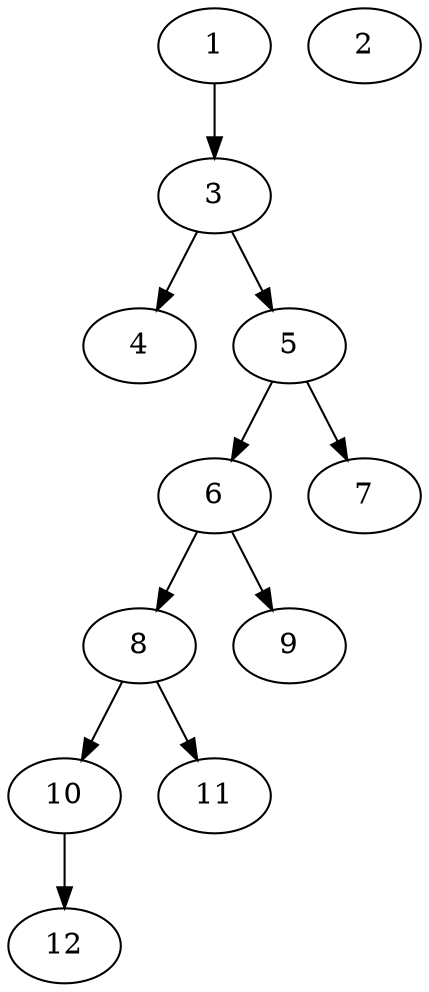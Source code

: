 // DAG (tier=1-easy, mode=compute, n=12, ccr=0.299, fat=0.424, density=0.382, regular=0.744, jump=0.030, mindata=262144, maxdata=2097152)
// DAG automatically generated by daggen at Sun Aug 24 16:33:32 2025
// /home/ermia/Project/Environments/daggen/bin/daggen --dot --ccr 0.299 --fat 0.424 --regular 0.744 --density 0.382 --jump 0.030 --mindata 262144 --maxdata 2097152 -n 12 
digraph G {
  1 [size="490678148758050", alpha="0.09", expect_size="245339074379025"]
  1 -> 3 [size ="14616310579200"]
  2 [size="9574881753050854", alpha="0.02", expect_size="4787440876525427"]
  3 [size="11623014384189096", alpha="0.08", expect_size="5811507192094548"]
  3 -> 4 [size ="10844532375552"]
  3 -> 5 [size ="10844532375552"]
  4 [size="1927235044197898", alpha="0.18", expect_size="963617522098949"]
  5 [size="584968964519546", alpha="0.19", expect_size="292484482259773"]
  5 -> 6 [size ="15378969264128"]
  5 -> 7 [size ="15378969264128"]
  6 [size="517515806484899", alpha="0.09", expect_size="258757903242449"]
  6 -> 8 [size ="8693315796992"]
  6 -> 9 [size ="8693315796992"]
  7 [size="1169892600799297536", alpha="0.01", expect_size="584946300399648768"]
  8 [size="4092069098156982272", alpha="0.06", expect_size="2046034549078491136"]
  8 -> 10 [size ="20466894897152"]
  8 -> 11 [size ="20466894897152"]
  9 [size="28596788027997104", alpha="0.07", expect_size="14298394013998552"]
  10 [size="5416169448144896000", alpha="0.06", expect_size="2708084724072448000"]
  10 -> 12 [size ="24672783564800"]
  11 [size="25599951216998", alpha="0.20", expect_size="12799975608499"]
  12 [size="95200018825024", alpha="0.01", expect_size="47600009412512"]
}